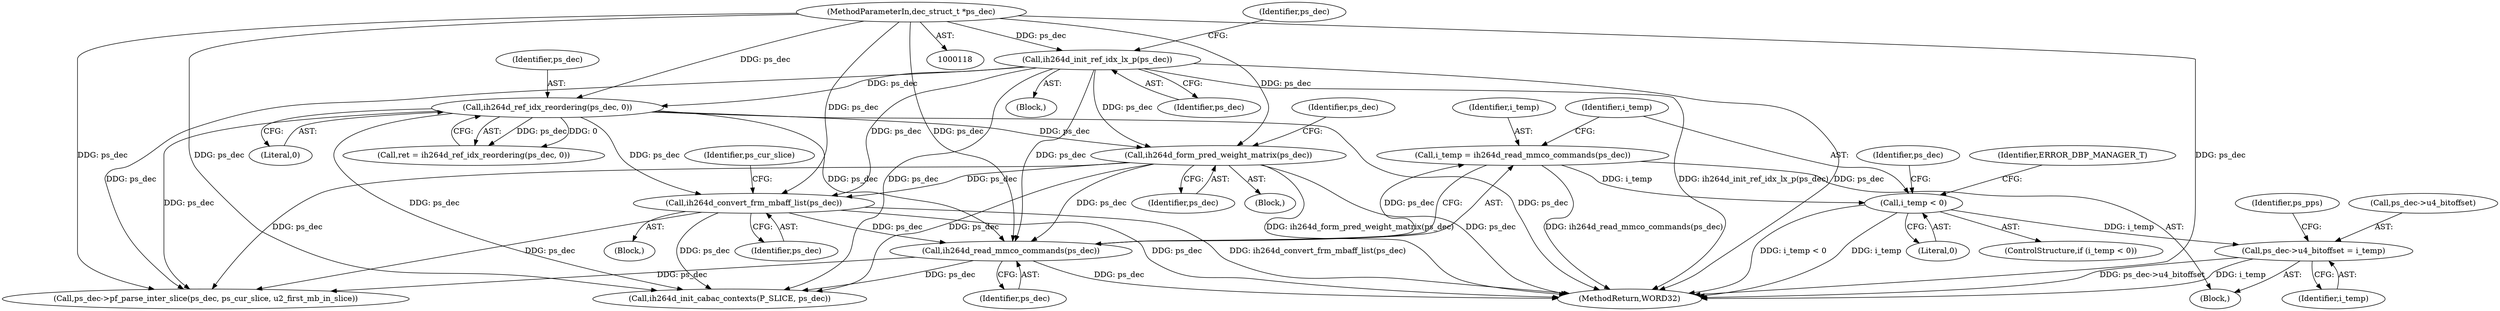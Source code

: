 digraph "0_Android_943323f1d9d3dd5c2634deb26cbe72343ca6b3db_2@API" {
"1000728" [label="(Call,i_temp = ih264d_read_mmco_commands(ps_dec))"];
"1000730" [label="(Call,ih264d_read_mmco_commands(ps_dec))"];
"1000382" [label="(Call,ih264d_ref_idx_reordering(ps_dec, 0))"];
"1000339" [label="(Call,ih264d_init_ref_idx_lx_p(ps_dec))"];
"1000119" [label="(MethodParameterIn,dec_struct_t *ps_dec)"];
"1000711" [label="(Call,ih264d_convert_frm_mbaff_list(ps_dec))"];
"1000668" [label="(Call,ih264d_form_pred_weight_matrix(ps_dec))"];
"1000733" [label="(Call,i_temp < 0)"];
"1000739" [label="(Call,ps_dec->u4_bitoffset = i_temp)"];
"1000119" [label="(MethodParameterIn,dec_struct_t *ps_dec)"];
"1000382" [label="(Call,ih264d_ref_idx_reordering(ps_dec, 0))"];
"1000739" [label="(Call,ps_dec->u4_bitoffset = i_temp)"];
"1000755" [label="(Identifier,ps_pps)"];
"1000340" [label="(Identifier,ps_dec)"];
"1000732" [label="(ControlStructure,if (i_temp < 0))"];
"1000960" [label="(Call,ih264d_init_cabac_contexts(P_SLICE, ps_dec))"];
"1000384" [label="(Literal,0)"];
"1000730" [label="(Call,ih264d_read_mmco_commands(ps_dec))"];
"1000727" [label="(Block,)"];
"1000711" [label="(Call,ih264d_convert_frm_mbaff_list(ps_dec))"];
"1000741" [label="(Identifier,ps_dec)"];
"1001036" [label="(MethodReturn,WORD32)"];
"1000672" [label="(Identifier,ps_dec)"];
"1000668" [label="(Call,ih264d_form_pred_weight_matrix(ps_dec))"];
"1000712" [label="(Identifier,ps_dec)"];
"1000656" [label="(Block,)"];
"1000339" [label="(Call,ih264d_init_ref_idx_lx_p(ps_dec))"];
"1000383" [label="(Identifier,ps_dec)"];
"1000338" [label="(Block,)"];
"1000669" [label="(Identifier,ps_dec)"];
"1000729" [label="(Identifier,i_temp)"];
"1000738" [label="(Identifier,ERROR_DBP_MANAGER_T)"];
"1000731" [label="(Identifier,ps_dec)"];
"1000344" [label="(Identifier,ps_dec)"];
"1000735" [label="(Literal,0)"];
"1000733" [label="(Call,i_temp < 0)"];
"1000728" [label="(Call,i_temp = ih264d_read_mmco_commands(ps_dec))"];
"1000710" [label="(Block,)"];
"1001024" [label="(Call,ps_dec->pf_parse_inter_slice(ps_dec, ps_cur_slice, u2_first_mb_in_slice))"];
"1000380" [label="(Call,ret = ih264d_ref_idx_reordering(ps_dec, 0))"];
"1000716" [label="(Identifier,ps_cur_slice)"];
"1000743" [label="(Identifier,i_temp)"];
"1000740" [label="(Call,ps_dec->u4_bitoffset)"];
"1000734" [label="(Identifier,i_temp)"];
"1000728" -> "1000727"  [label="AST: "];
"1000728" -> "1000730"  [label="CFG: "];
"1000729" -> "1000728"  [label="AST: "];
"1000730" -> "1000728"  [label="AST: "];
"1000734" -> "1000728"  [label="CFG: "];
"1000728" -> "1001036"  [label="DDG: ih264d_read_mmco_commands(ps_dec)"];
"1000730" -> "1000728"  [label="DDG: ps_dec"];
"1000728" -> "1000733"  [label="DDG: i_temp"];
"1000730" -> "1000731"  [label="CFG: "];
"1000731" -> "1000730"  [label="AST: "];
"1000730" -> "1001036"  [label="DDG: ps_dec"];
"1000382" -> "1000730"  [label="DDG: ps_dec"];
"1000711" -> "1000730"  [label="DDG: ps_dec"];
"1000339" -> "1000730"  [label="DDG: ps_dec"];
"1000668" -> "1000730"  [label="DDG: ps_dec"];
"1000119" -> "1000730"  [label="DDG: ps_dec"];
"1000730" -> "1000960"  [label="DDG: ps_dec"];
"1000730" -> "1001024"  [label="DDG: ps_dec"];
"1000382" -> "1000380"  [label="AST: "];
"1000382" -> "1000384"  [label="CFG: "];
"1000383" -> "1000382"  [label="AST: "];
"1000384" -> "1000382"  [label="AST: "];
"1000380" -> "1000382"  [label="CFG: "];
"1000382" -> "1001036"  [label="DDG: ps_dec"];
"1000382" -> "1000380"  [label="DDG: ps_dec"];
"1000382" -> "1000380"  [label="DDG: 0"];
"1000339" -> "1000382"  [label="DDG: ps_dec"];
"1000119" -> "1000382"  [label="DDG: ps_dec"];
"1000382" -> "1000668"  [label="DDG: ps_dec"];
"1000382" -> "1000711"  [label="DDG: ps_dec"];
"1000382" -> "1000960"  [label="DDG: ps_dec"];
"1000382" -> "1001024"  [label="DDG: ps_dec"];
"1000339" -> "1000338"  [label="AST: "];
"1000339" -> "1000340"  [label="CFG: "];
"1000340" -> "1000339"  [label="AST: "];
"1000344" -> "1000339"  [label="CFG: "];
"1000339" -> "1001036"  [label="DDG: ih264d_init_ref_idx_lx_p(ps_dec)"];
"1000339" -> "1001036"  [label="DDG: ps_dec"];
"1000119" -> "1000339"  [label="DDG: ps_dec"];
"1000339" -> "1000668"  [label="DDG: ps_dec"];
"1000339" -> "1000711"  [label="DDG: ps_dec"];
"1000339" -> "1000960"  [label="DDG: ps_dec"];
"1000339" -> "1001024"  [label="DDG: ps_dec"];
"1000119" -> "1000118"  [label="AST: "];
"1000119" -> "1001036"  [label="DDG: ps_dec"];
"1000119" -> "1000668"  [label="DDG: ps_dec"];
"1000119" -> "1000711"  [label="DDG: ps_dec"];
"1000119" -> "1000960"  [label="DDG: ps_dec"];
"1000119" -> "1001024"  [label="DDG: ps_dec"];
"1000711" -> "1000710"  [label="AST: "];
"1000711" -> "1000712"  [label="CFG: "];
"1000712" -> "1000711"  [label="AST: "];
"1000716" -> "1000711"  [label="CFG: "];
"1000711" -> "1001036"  [label="DDG: ih264d_convert_frm_mbaff_list(ps_dec)"];
"1000711" -> "1001036"  [label="DDG: ps_dec"];
"1000668" -> "1000711"  [label="DDG: ps_dec"];
"1000711" -> "1000960"  [label="DDG: ps_dec"];
"1000711" -> "1001024"  [label="DDG: ps_dec"];
"1000668" -> "1000656"  [label="AST: "];
"1000668" -> "1000669"  [label="CFG: "];
"1000669" -> "1000668"  [label="AST: "];
"1000672" -> "1000668"  [label="CFG: "];
"1000668" -> "1001036"  [label="DDG: ih264d_form_pred_weight_matrix(ps_dec)"];
"1000668" -> "1001036"  [label="DDG: ps_dec"];
"1000668" -> "1000960"  [label="DDG: ps_dec"];
"1000668" -> "1001024"  [label="DDG: ps_dec"];
"1000733" -> "1000732"  [label="AST: "];
"1000733" -> "1000735"  [label="CFG: "];
"1000734" -> "1000733"  [label="AST: "];
"1000735" -> "1000733"  [label="AST: "];
"1000738" -> "1000733"  [label="CFG: "];
"1000741" -> "1000733"  [label="CFG: "];
"1000733" -> "1001036"  [label="DDG: i_temp"];
"1000733" -> "1001036"  [label="DDG: i_temp < 0"];
"1000733" -> "1000739"  [label="DDG: i_temp"];
"1000739" -> "1000727"  [label="AST: "];
"1000739" -> "1000743"  [label="CFG: "];
"1000740" -> "1000739"  [label="AST: "];
"1000743" -> "1000739"  [label="AST: "];
"1000755" -> "1000739"  [label="CFG: "];
"1000739" -> "1001036"  [label="DDG: ps_dec->u4_bitoffset"];
"1000739" -> "1001036"  [label="DDG: i_temp"];
}

